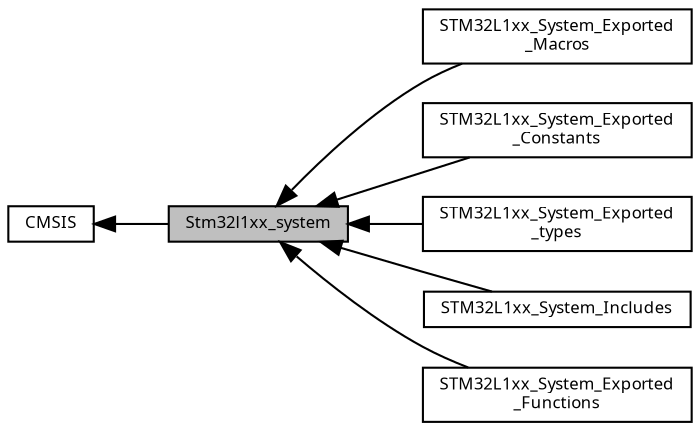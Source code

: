 digraph "Stm32l1xx_system"
{
  edge [fontname="Sans",fontsize="8",labelfontname="Sans",labelfontsize="8"];
  node [fontname="Sans",fontsize="8",shape=record];
  rankdir=LR;
  Node0 [label="Stm32l1xx_system",height=0.2,width=0.4,color="black", fillcolor="grey75", style="filled", fontcolor="black"];
  Node5 [label="STM32L1xx_System_Exported\l_Macros",height=0.2,width=0.4,color="black", fillcolor="white", style="filled",URL="$group___s_t_m32_l1xx___system___exported___macros.html"];
  Node1 [label="CMSIS",height=0.2,width=0.4,color="black", fillcolor="white", style="filled",URL="$group___c_m_s_i_s.html"];
  Node4 [label="STM32L1xx_System_Exported\l_Constants",height=0.2,width=0.4,color="black", fillcolor="white", style="filled",URL="$group___s_t_m32_l1xx___system___exported___constants.html"];
  Node3 [label="STM32L1xx_System_Exported\l_types",height=0.2,width=0.4,color="black", fillcolor="white", style="filled",URL="$group___s_t_m32_l1xx___system___exported__types.html"];
  Node2 [label="STM32L1xx_System_Includes",height=0.2,width=0.4,color="black", fillcolor="white", style="filled",URL="$group___s_t_m32_l1xx___system___includes.html",tooltip="Define to prevent recursive inclusion. "];
  Node6 [label="STM32L1xx_System_Exported\l_Functions",height=0.2,width=0.4,color="black", fillcolor="white", style="filled",URL="$group___s_t_m32_l1xx___system___exported___functions.html"];
  Node1->Node0 [shape=plaintext, dir="back", style="solid"];
  Node0->Node2 [shape=plaintext, dir="back", style="solid"];
  Node0->Node3 [shape=plaintext, dir="back", style="solid"];
  Node0->Node4 [shape=plaintext, dir="back", style="solid"];
  Node0->Node5 [shape=plaintext, dir="back", style="solid"];
  Node0->Node6 [shape=plaintext, dir="back", style="solid"];
}
